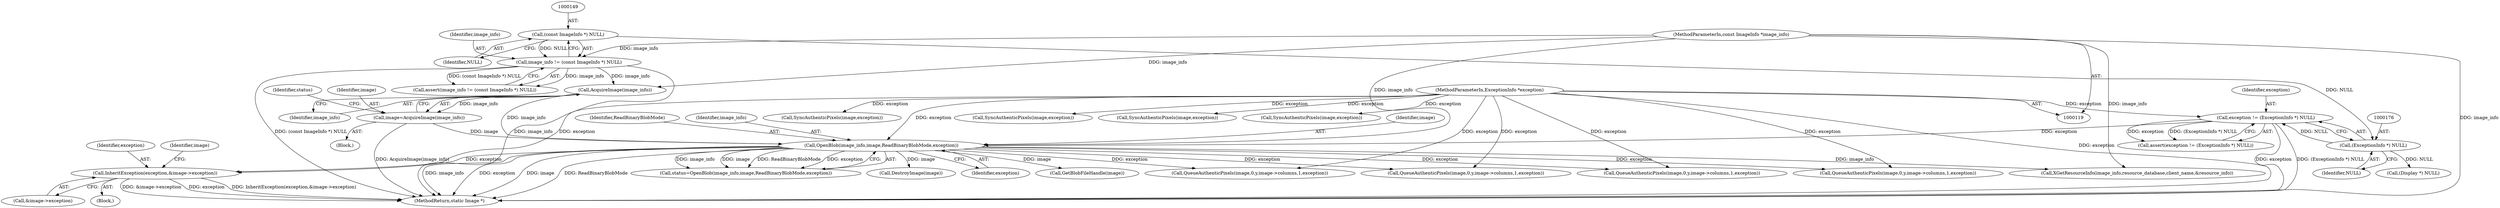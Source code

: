 digraph "0_ImageMagick_f6e9d0d9955e85bdd7540b251cd50d598dacc5e6_13@pointer" {
"1000787" [label="(Call,InheritException(exception,&image->exception))"];
"1000210" [label="(Call,OpenBlob(image_info,image,ReadBinaryBlobMode,exception))"];
"1000206" [label="(Call,AcquireImage(image_info))"];
"1000146" [label="(Call,image_info != (const ImageInfo *) NULL)"];
"1000120" [label="(MethodParameterIn,const ImageInfo *image_info)"];
"1000148" [label="(Call,(const ImageInfo *) NULL)"];
"1000204" [label="(Call,image=AcquireImage(image_info))"];
"1000173" [label="(Call,exception != (ExceptionInfo *) NULL)"];
"1000121" [label="(MethodParameterIn,ExceptionInfo *exception)"];
"1000175" [label="(Call,(ExceptionInfo *) NULL)"];
"1000175" [label="(Call,(ExceptionInfo *) NULL)"];
"1000912" [label="(Call,QueueAuthenticPixels(image,0,y,image->columns,1,exception))"];
"1001472" [label="(Call,QueueAuthenticPixels(image,0,y,image->columns,1,exception))"];
"1000173" [label="(Call,exception != (ExceptionInfo *) NULL)"];
"1000177" [label="(Identifier,NULL)"];
"1000172" [label="(Call,assert(exception != (ExceptionInfo *) NULL))"];
"1000150" [label="(Identifier,NULL)"];
"1000787" [label="(Call,InheritException(exception,&image->exception))"];
"1000786" [label="(Block,)"];
"1000206" [label="(Call,AcquireImage(image_info))"];
"1000147" [label="(Identifier,image_info)"];
"1000174" [label="(Identifier,exception)"];
"1000209" [label="(Identifier,status)"];
"1000290" [label="(Call,DestroyImage(image))"];
"1000211" [label="(Identifier,image_info)"];
"1000145" [label="(Call,assert(image_info != (const ImageInfo *) NULL))"];
"1000122" [label="(Block,)"];
"1000193" [label="(Call,(Display *) NULL)"];
"1000788" [label="(Identifier,exception)"];
"1001030" [label="(Call,QueueAuthenticPixels(image,0,y,image->columns,1,exception))"];
"1000207" [label="(Identifier,image_info)"];
"1000231" [label="(Call,XGetResourceInfo(image_info,resource_database,client_name,&resource_info))"];
"1000212" [label="(Identifier,image)"];
"1000120" [label="(MethodParameterIn,const ImageInfo *image_info)"];
"1000214" [label="(Identifier,exception)"];
"1000204" [label="(Call,image=AcquireImage(image_info))"];
"1001320" [label="(Call,SyncAuthenticPixels(image,exception))"];
"1000148" [label="(Call,(const ImageInfo *) NULL)"];
"1000146" [label="(Call,image_info != (const ImageInfo *) NULL)"];
"1000789" [label="(Call,&image->exception)"];
"1000352" [label="(Call,GetBlobFileHandle(image))"];
"1001548" [label="(MethodReturn,static Image *)"];
"1001130" [label="(Call,SyncAuthenticPixels(image,exception))"];
"1000121" [label="(MethodParameterIn,ExceptionInfo *exception)"];
"1000208" [label="(Call,status=OpenBlob(image_info,image,ReadBinaryBlobMode,exception))"];
"1001519" [label="(Call,SyncAuthenticPixels(image,exception))"];
"1000795" [label="(Identifier,image)"];
"1000213" [label="(Identifier,ReadBinaryBlobMode)"];
"1001275" [label="(Call,QueueAuthenticPixels(image,0,y,image->columns,1,exception))"];
"1000205" [label="(Identifier,image)"];
"1000210" [label="(Call,OpenBlob(image_info,image,ReadBinaryBlobMode,exception))"];
"1000997" [label="(Call,SyncAuthenticPixels(image,exception))"];
"1000787" -> "1000786"  [label="AST: "];
"1000787" -> "1000789"  [label="CFG: "];
"1000788" -> "1000787"  [label="AST: "];
"1000789" -> "1000787"  [label="AST: "];
"1000795" -> "1000787"  [label="CFG: "];
"1000787" -> "1001548"  [label="DDG: &image->exception"];
"1000787" -> "1001548"  [label="DDG: exception"];
"1000787" -> "1001548"  [label="DDG: InheritException(exception,&image->exception)"];
"1000210" -> "1000787"  [label="DDG: exception"];
"1000121" -> "1000787"  [label="DDG: exception"];
"1000210" -> "1000208"  [label="AST: "];
"1000210" -> "1000214"  [label="CFG: "];
"1000211" -> "1000210"  [label="AST: "];
"1000212" -> "1000210"  [label="AST: "];
"1000213" -> "1000210"  [label="AST: "];
"1000214" -> "1000210"  [label="AST: "];
"1000208" -> "1000210"  [label="CFG: "];
"1000210" -> "1001548"  [label="DDG: exception"];
"1000210" -> "1001548"  [label="DDG: image"];
"1000210" -> "1001548"  [label="DDG: ReadBinaryBlobMode"];
"1000210" -> "1001548"  [label="DDG: image_info"];
"1000210" -> "1000208"  [label="DDG: image_info"];
"1000210" -> "1000208"  [label="DDG: image"];
"1000210" -> "1000208"  [label="DDG: ReadBinaryBlobMode"];
"1000210" -> "1000208"  [label="DDG: exception"];
"1000206" -> "1000210"  [label="DDG: image_info"];
"1000120" -> "1000210"  [label="DDG: image_info"];
"1000204" -> "1000210"  [label="DDG: image"];
"1000173" -> "1000210"  [label="DDG: exception"];
"1000121" -> "1000210"  [label="DDG: exception"];
"1000210" -> "1000231"  [label="DDG: image_info"];
"1000210" -> "1000290"  [label="DDG: image"];
"1000210" -> "1000352"  [label="DDG: image"];
"1000210" -> "1000912"  [label="DDG: exception"];
"1000210" -> "1001030"  [label="DDG: exception"];
"1000210" -> "1001275"  [label="DDG: exception"];
"1000210" -> "1001472"  [label="DDG: exception"];
"1000206" -> "1000204"  [label="AST: "];
"1000206" -> "1000207"  [label="CFG: "];
"1000207" -> "1000206"  [label="AST: "];
"1000204" -> "1000206"  [label="CFG: "];
"1000206" -> "1000204"  [label="DDG: image_info"];
"1000146" -> "1000206"  [label="DDG: image_info"];
"1000120" -> "1000206"  [label="DDG: image_info"];
"1000146" -> "1000145"  [label="AST: "];
"1000146" -> "1000148"  [label="CFG: "];
"1000147" -> "1000146"  [label="AST: "];
"1000148" -> "1000146"  [label="AST: "];
"1000145" -> "1000146"  [label="CFG: "];
"1000146" -> "1001548"  [label="DDG: (const ImageInfo *) NULL"];
"1000146" -> "1001548"  [label="DDG: image_info"];
"1000146" -> "1000145"  [label="DDG: image_info"];
"1000146" -> "1000145"  [label="DDG: (const ImageInfo *) NULL"];
"1000120" -> "1000146"  [label="DDG: image_info"];
"1000148" -> "1000146"  [label="DDG: NULL"];
"1000120" -> "1000119"  [label="AST: "];
"1000120" -> "1001548"  [label="DDG: image_info"];
"1000120" -> "1000231"  [label="DDG: image_info"];
"1000148" -> "1000150"  [label="CFG: "];
"1000149" -> "1000148"  [label="AST: "];
"1000150" -> "1000148"  [label="AST: "];
"1000148" -> "1000175"  [label="DDG: NULL"];
"1000204" -> "1000122"  [label="AST: "];
"1000205" -> "1000204"  [label="AST: "];
"1000209" -> "1000204"  [label="CFG: "];
"1000204" -> "1001548"  [label="DDG: AcquireImage(image_info)"];
"1000173" -> "1000172"  [label="AST: "];
"1000173" -> "1000175"  [label="CFG: "];
"1000174" -> "1000173"  [label="AST: "];
"1000175" -> "1000173"  [label="AST: "];
"1000172" -> "1000173"  [label="CFG: "];
"1000173" -> "1001548"  [label="DDG: exception"];
"1000173" -> "1001548"  [label="DDG: (ExceptionInfo *) NULL"];
"1000173" -> "1000172"  [label="DDG: exception"];
"1000173" -> "1000172"  [label="DDG: (ExceptionInfo *) NULL"];
"1000121" -> "1000173"  [label="DDG: exception"];
"1000175" -> "1000173"  [label="DDG: NULL"];
"1000121" -> "1000119"  [label="AST: "];
"1000121" -> "1001548"  [label="DDG: exception"];
"1000121" -> "1000912"  [label="DDG: exception"];
"1000121" -> "1000997"  [label="DDG: exception"];
"1000121" -> "1001030"  [label="DDG: exception"];
"1000121" -> "1001130"  [label="DDG: exception"];
"1000121" -> "1001275"  [label="DDG: exception"];
"1000121" -> "1001320"  [label="DDG: exception"];
"1000121" -> "1001472"  [label="DDG: exception"];
"1000121" -> "1001519"  [label="DDG: exception"];
"1000175" -> "1000177"  [label="CFG: "];
"1000176" -> "1000175"  [label="AST: "];
"1000177" -> "1000175"  [label="AST: "];
"1000175" -> "1000193"  [label="DDG: NULL"];
}
